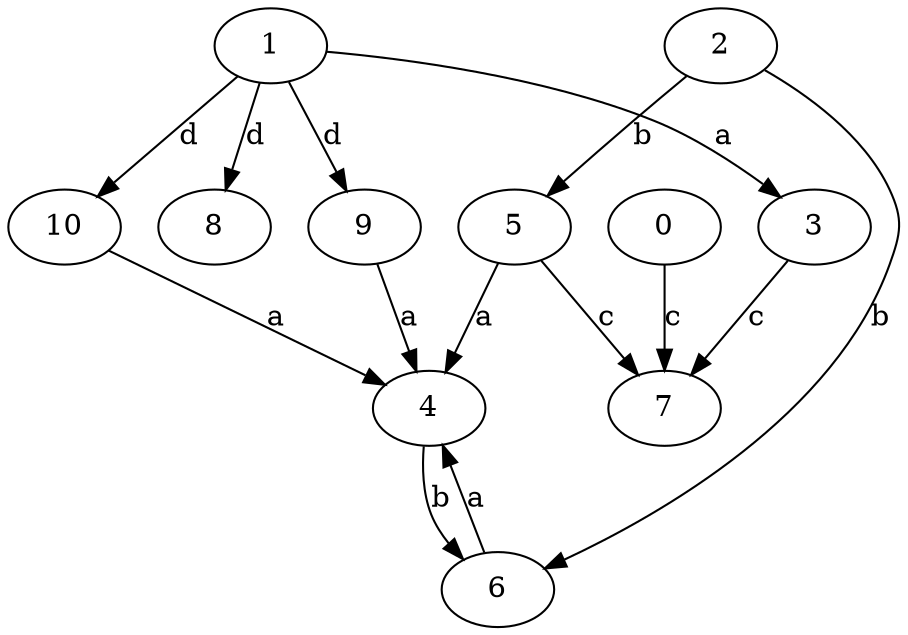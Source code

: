 strict digraph  {
3;
0;
4;
5;
6;
1;
7;
8;
2;
9;
10;
3 -> 7  [label=c];
0 -> 7  [label=c];
4 -> 6  [label=b];
5 -> 4  [label=a];
5 -> 7  [label=c];
6 -> 4  [label=a];
1 -> 3  [label=a];
1 -> 8  [label=d];
1 -> 9  [label=d];
1 -> 10  [label=d];
2 -> 5  [label=b];
2 -> 6  [label=b];
9 -> 4  [label=a];
10 -> 4  [label=a];
}
